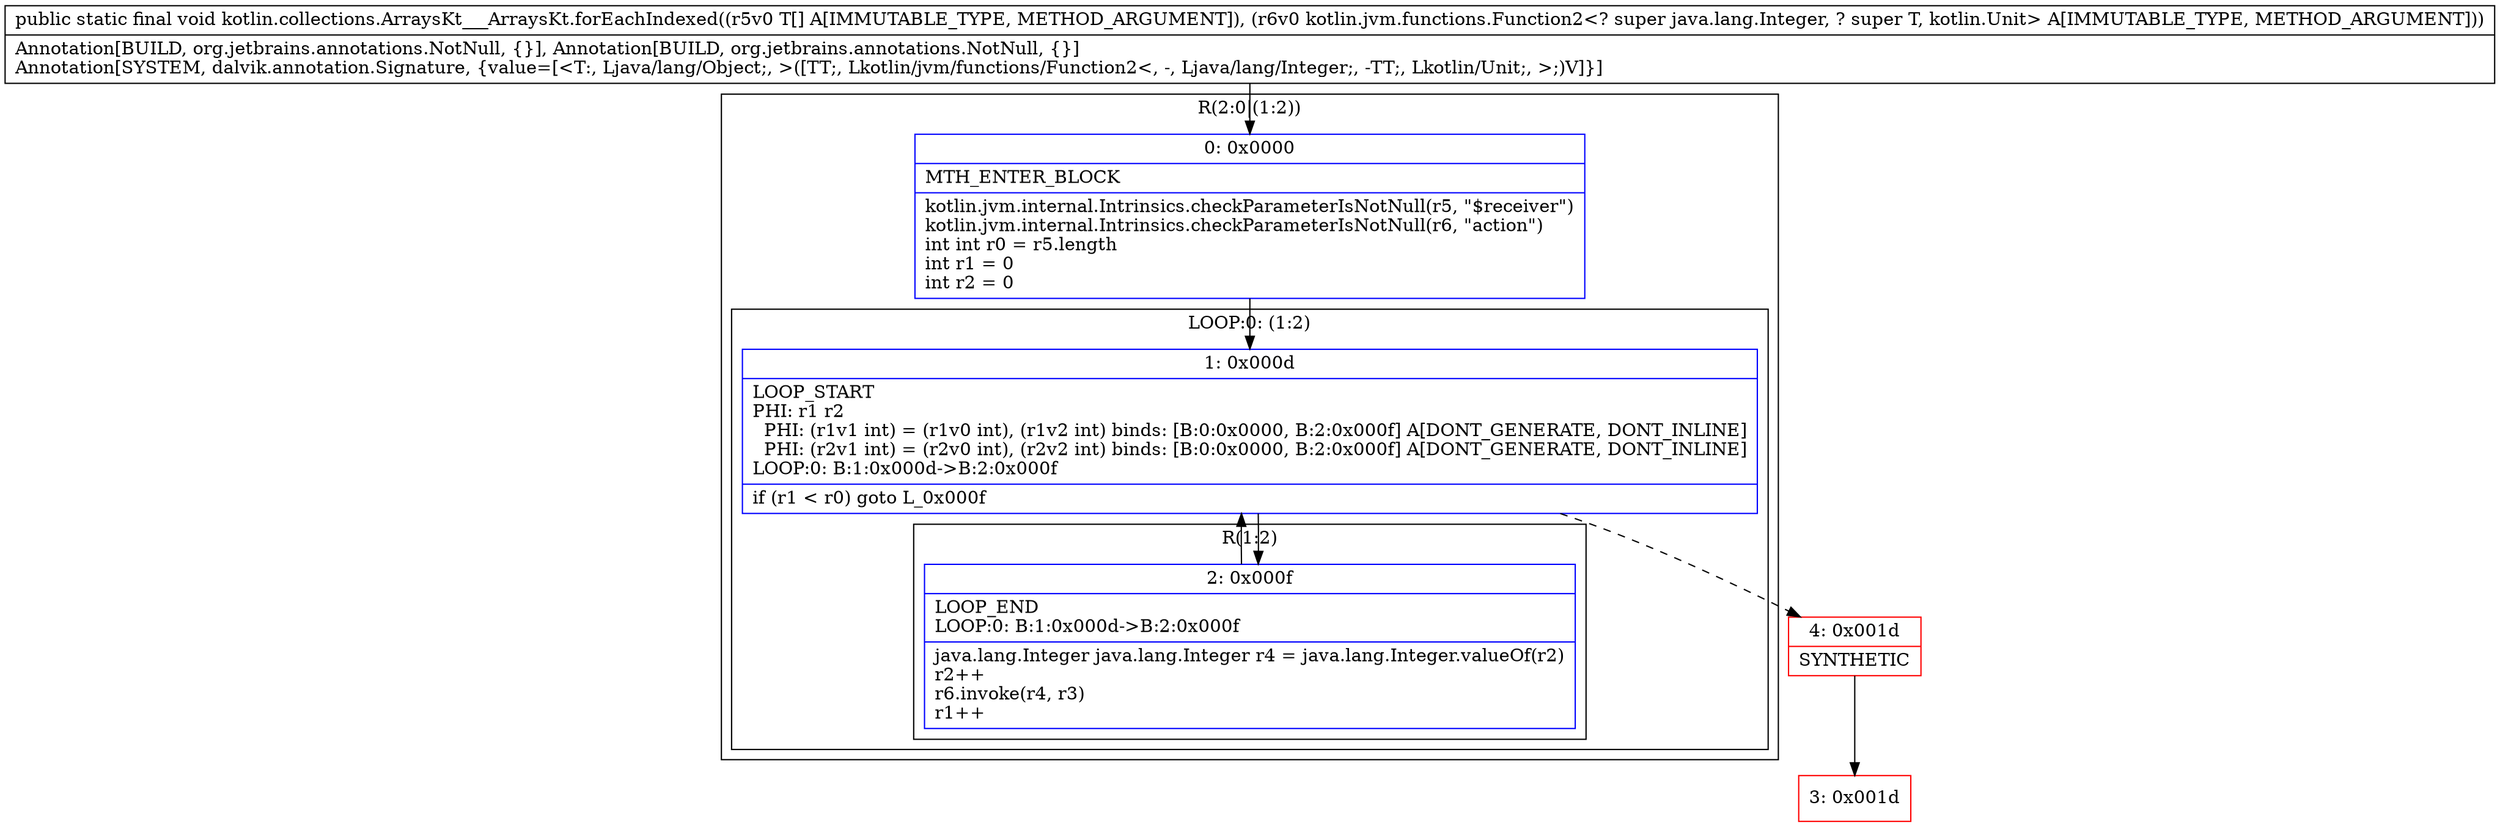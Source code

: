 digraph "CFG forkotlin.collections.ArraysKt___ArraysKt.forEachIndexed([Ljava\/lang\/Object;Lkotlin\/jvm\/functions\/Function2;)V" {
subgraph cluster_Region_514093441 {
label = "R(2:0|(1:2))";
node [shape=record,color=blue];
Node_0 [shape=record,label="{0\:\ 0x0000|MTH_ENTER_BLOCK\l|kotlin.jvm.internal.Intrinsics.checkParameterIsNotNull(r5, \"$receiver\")\lkotlin.jvm.internal.Intrinsics.checkParameterIsNotNull(r6, \"action\")\lint int r0 = r5.length\lint r1 = 0\lint r2 = 0\l}"];
subgraph cluster_LoopRegion_1272326234 {
label = "LOOP:0: (1:2)";
node [shape=record,color=blue];
Node_1 [shape=record,label="{1\:\ 0x000d|LOOP_START\lPHI: r1 r2 \l  PHI: (r1v1 int) = (r1v0 int), (r1v2 int) binds: [B:0:0x0000, B:2:0x000f] A[DONT_GENERATE, DONT_INLINE]\l  PHI: (r2v1 int) = (r2v0 int), (r2v2 int) binds: [B:0:0x0000, B:2:0x000f] A[DONT_GENERATE, DONT_INLINE]\lLOOP:0: B:1:0x000d\-\>B:2:0x000f\l|if (r1 \< r0) goto L_0x000f\l}"];
subgraph cluster_Region_1672398329 {
label = "R(1:2)";
node [shape=record,color=blue];
Node_2 [shape=record,label="{2\:\ 0x000f|LOOP_END\lLOOP:0: B:1:0x000d\-\>B:2:0x000f\l|java.lang.Integer java.lang.Integer r4 = java.lang.Integer.valueOf(r2)\lr2++\lr6.invoke(r4, r3)\lr1++\l}"];
}
}
}
Node_3 [shape=record,color=red,label="{3\:\ 0x001d}"];
Node_4 [shape=record,color=red,label="{4\:\ 0x001d|SYNTHETIC\l}"];
MethodNode[shape=record,label="{public static final void kotlin.collections.ArraysKt___ArraysKt.forEachIndexed((r5v0 T[] A[IMMUTABLE_TYPE, METHOD_ARGUMENT]), (r6v0 kotlin.jvm.functions.Function2\<? super java.lang.Integer, ? super T, kotlin.Unit\> A[IMMUTABLE_TYPE, METHOD_ARGUMENT]))  | Annotation[BUILD, org.jetbrains.annotations.NotNull, \{\}], Annotation[BUILD, org.jetbrains.annotations.NotNull, \{\}]\lAnnotation[SYSTEM, dalvik.annotation.Signature, \{value=[\<T:, Ljava\/lang\/Object;, \>([TT;, Lkotlin\/jvm\/functions\/Function2\<, \-, Ljava\/lang\/Integer;, \-TT;, Lkotlin\/Unit;, \>;)V]\}]\l}"];
MethodNode -> Node_0;
Node_0 -> Node_1;
Node_1 -> Node_2;
Node_1 -> Node_4[style=dashed];
Node_2 -> Node_1;
Node_4 -> Node_3;
}

